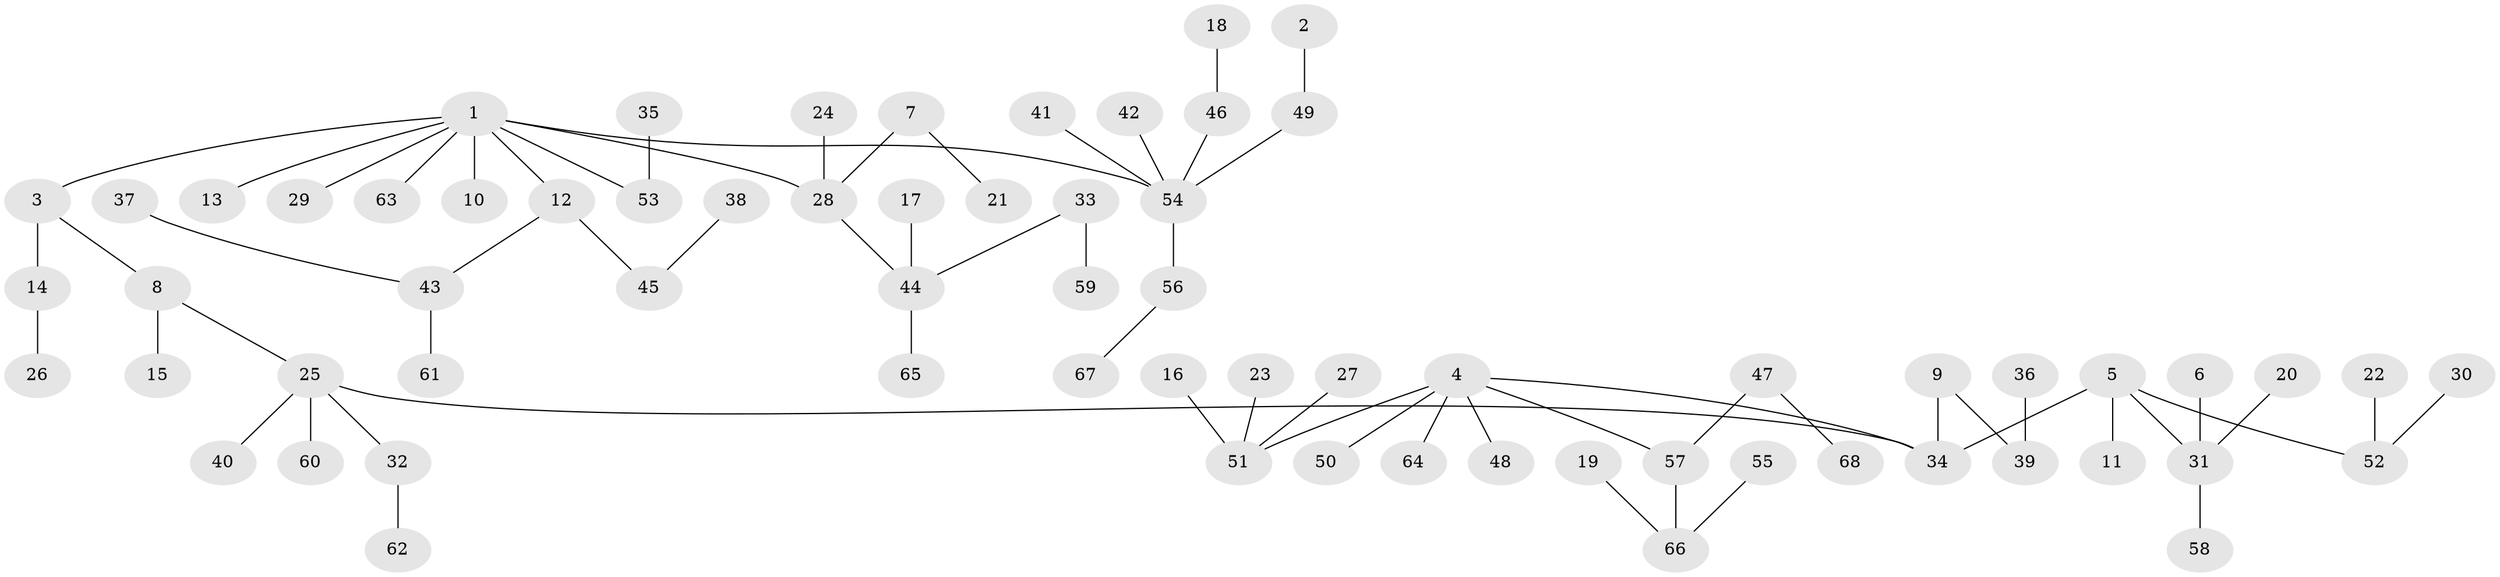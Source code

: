 // original degree distribution, {6: 0.022058823529411766, 4: 0.051470588235294115, 5: 0.051470588235294115, 3: 0.125, 2: 0.2647058823529412, 1: 0.4852941176470588}
// Generated by graph-tools (version 1.1) at 2025/26/03/09/25 03:26:25]
// undirected, 68 vertices, 67 edges
graph export_dot {
graph [start="1"]
  node [color=gray90,style=filled];
  1;
  2;
  3;
  4;
  5;
  6;
  7;
  8;
  9;
  10;
  11;
  12;
  13;
  14;
  15;
  16;
  17;
  18;
  19;
  20;
  21;
  22;
  23;
  24;
  25;
  26;
  27;
  28;
  29;
  30;
  31;
  32;
  33;
  34;
  35;
  36;
  37;
  38;
  39;
  40;
  41;
  42;
  43;
  44;
  45;
  46;
  47;
  48;
  49;
  50;
  51;
  52;
  53;
  54;
  55;
  56;
  57;
  58;
  59;
  60;
  61;
  62;
  63;
  64;
  65;
  66;
  67;
  68;
  1 -- 3 [weight=1.0];
  1 -- 10 [weight=1.0];
  1 -- 12 [weight=1.0];
  1 -- 13 [weight=1.0];
  1 -- 28 [weight=1.0];
  1 -- 29 [weight=1.0];
  1 -- 53 [weight=1.0];
  1 -- 54 [weight=1.0];
  1 -- 63 [weight=1.0];
  2 -- 49 [weight=1.0];
  3 -- 8 [weight=1.0];
  3 -- 14 [weight=1.0];
  4 -- 34 [weight=1.0];
  4 -- 48 [weight=1.0];
  4 -- 50 [weight=1.0];
  4 -- 51 [weight=1.0];
  4 -- 57 [weight=1.0];
  4 -- 64 [weight=1.0];
  5 -- 11 [weight=1.0];
  5 -- 31 [weight=1.0];
  5 -- 34 [weight=1.0];
  5 -- 52 [weight=1.0];
  6 -- 31 [weight=1.0];
  7 -- 21 [weight=1.0];
  7 -- 28 [weight=1.0];
  8 -- 15 [weight=1.0];
  8 -- 25 [weight=1.0];
  9 -- 34 [weight=1.0];
  9 -- 39 [weight=1.0];
  12 -- 43 [weight=1.0];
  12 -- 45 [weight=1.0];
  14 -- 26 [weight=1.0];
  16 -- 51 [weight=1.0];
  17 -- 44 [weight=1.0];
  18 -- 46 [weight=1.0];
  19 -- 66 [weight=1.0];
  20 -- 31 [weight=1.0];
  22 -- 52 [weight=1.0];
  23 -- 51 [weight=1.0];
  24 -- 28 [weight=1.0];
  25 -- 32 [weight=1.0];
  25 -- 34 [weight=1.0];
  25 -- 40 [weight=1.0];
  25 -- 60 [weight=1.0];
  27 -- 51 [weight=1.0];
  28 -- 44 [weight=1.0];
  30 -- 52 [weight=1.0];
  31 -- 58 [weight=1.0];
  32 -- 62 [weight=1.0];
  33 -- 44 [weight=1.0];
  33 -- 59 [weight=1.0];
  35 -- 53 [weight=1.0];
  36 -- 39 [weight=1.0];
  37 -- 43 [weight=1.0];
  38 -- 45 [weight=1.0];
  41 -- 54 [weight=1.0];
  42 -- 54 [weight=1.0];
  43 -- 61 [weight=1.0];
  44 -- 65 [weight=1.0];
  46 -- 54 [weight=1.0];
  47 -- 57 [weight=1.0];
  47 -- 68 [weight=1.0];
  49 -- 54 [weight=1.0];
  54 -- 56 [weight=1.0];
  55 -- 66 [weight=1.0];
  56 -- 67 [weight=1.0];
  57 -- 66 [weight=1.0];
}
